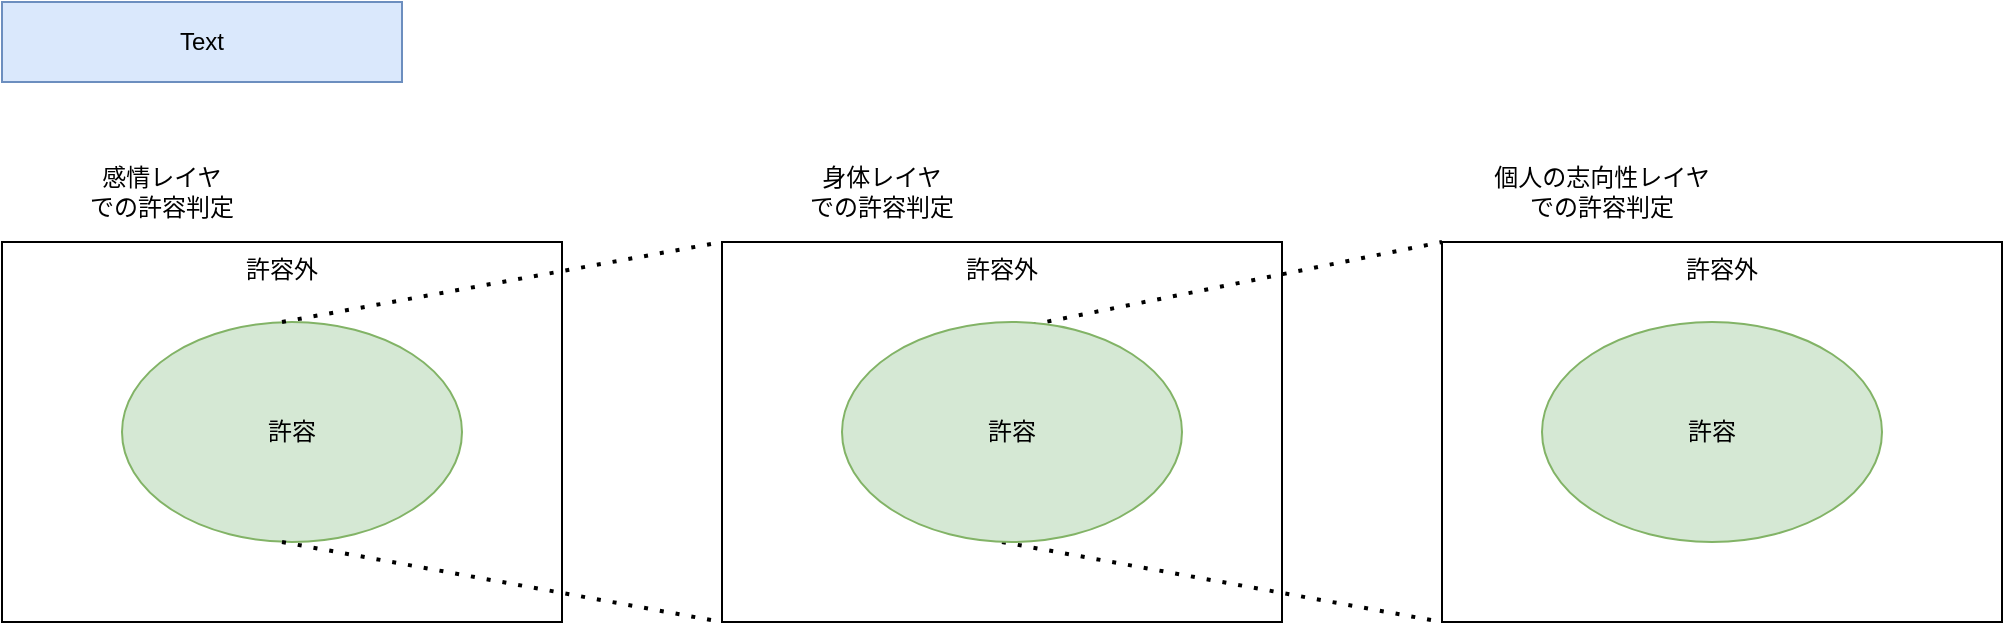 <mxfile version="27.1.4">
  <diagram name="ページ1" id="3Q4YgSCjKWb4eLk2HaWH">
    <mxGraphModel dx="1058" dy="679" grid="1" gridSize="10" guides="1" tooltips="1" connect="1" arrows="1" fold="1" page="1" pageScale="1" pageWidth="1654" pageHeight="1169" math="0" shadow="0">
      <root>
        <mxCell id="0" />
        <mxCell id="1" parent="0" />
        <mxCell id="2yLRccC5nPOCRXNgj-S9-1" value="Text" style="text;html=1;align=center;verticalAlign=middle;whiteSpace=wrap;rounded=0;fillColor=#dae8fc;strokeColor=#6c8ebf;" vertex="1" parent="1">
          <mxGeometry x="40" y="40" width="200" height="40" as="geometry" />
        </mxCell>
        <mxCell id="2yLRccC5nPOCRXNgj-S9-3" value="許容外" style="rounded=0;whiteSpace=wrap;html=1;labelPosition=center;verticalLabelPosition=middle;align=center;verticalAlign=top;" vertex="1" parent="1">
          <mxGeometry x="40" y="160" width="280" height="190" as="geometry" />
        </mxCell>
        <mxCell id="2yLRccC5nPOCRXNgj-S9-5" value="許容" style="ellipse;whiteSpace=wrap;html=1;fillColor=#d5e8d4;strokeColor=#82b366;" vertex="1" parent="1">
          <mxGeometry x="100" y="200" width="170" height="110" as="geometry" />
        </mxCell>
        <mxCell id="2yLRccC5nPOCRXNgj-S9-7" value="許容外" style="rounded=0;whiteSpace=wrap;html=1;labelPosition=center;verticalLabelPosition=middle;align=center;verticalAlign=top;" vertex="1" parent="1">
          <mxGeometry x="400" y="160" width="280" height="190" as="geometry" />
        </mxCell>
        <mxCell id="2yLRccC5nPOCRXNgj-S9-10" value="" style="endArrow=none;dashed=1;html=1;dashPattern=1 3;strokeWidth=2;rounded=0;exitX=0.5;exitY=0;exitDx=0;exitDy=0;entryX=0;entryY=0;entryDx=0;entryDy=0;" edge="1" parent="1" target="2yLRccC5nPOCRXNgj-S9-7">
          <mxGeometry width="50" height="50" relative="1" as="geometry">
            <mxPoint x="180" y="200.0" as="sourcePoint" />
            <mxPoint x="510" y="370" as="targetPoint" />
          </mxGeometry>
        </mxCell>
        <mxCell id="2yLRccC5nPOCRXNgj-S9-11" value="" style="endArrow=none;dashed=1;html=1;dashPattern=1 3;strokeWidth=2;rounded=0;exitX=0.5;exitY=1;exitDx=0;exitDy=0;entryX=0;entryY=1;entryDx=0;entryDy=0;" edge="1" parent="1" target="2yLRccC5nPOCRXNgj-S9-7">
          <mxGeometry width="50" height="50" relative="1" as="geometry">
            <mxPoint x="180" y="310.0" as="sourcePoint" />
            <mxPoint x="540" y="410" as="targetPoint" />
          </mxGeometry>
        </mxCell>
        <mxCell id="2yLRccC5nPOCRXNgj-S9-12" value="感情レイヤ&lt;div&gt;での許容判定&lt;/div&gt;" style="text;html=1;align=center;verticalAlign=middle;whiteSpace=wrap;rounded=0;" vertex="1" parent="1">
          <mxGeometry x="40" y="120" width="160" height="30" as="geometry" />
        </mxCell>
        <mxCell id="2yLRccC5nPOCRXNgj-S9-13" value="身体レイヤ&lt;div&gt;での許容判定&lt;/div&gt;" style="text;html=1;align=center;verticalAlign=middle;whiteSpace=wrap;rounded=0;" vertex="1" parent="1">
          <mxGeometry x="400" y="120" width="160" height="30" as="geometry" />
        </mxCell>
        <mxCell id="2yLRccC5nPOCRXNgj-S9-14" value="許容外" style="rounded=0;whiteSpace=wrap;html=1;labelPosition=center;verticalLabelPosition=middle;align=center;verticalAlign=top;" vertex="1" parent="1">
          <mxGeometry x="760" y="160" width="280" height="190" as="geometry" />
        </mxCell>
        <mxCell id="2yLRccC5nPOCRXNgj-S9-17" value="個人の志向性レイヤ&lt;div&gt;での許容判定&lt;/div&gt;" style="text;html=1;align=center;verticalAlign=middle;whiteSpace=wrap;rounded=0;" vertex="1" parent="1">
          <mxGeometry x="760" y="120" width="160" height="30" as="geometry" />
        </mxCell>
        <mxCell id="2yLRccC5nPOCRXNgj-S9-18" value="" style="endArrow=none;dashed=1;html=1;dashPattern=1 3;strokeWidth=2;rounded=0;exitX=0.539;exitY=0.027;exitDx=0;exitDy=0;entryX=0;entryY=0;entryDx=0;entryDy=0;exitPerimeter=0;" edge="1" parent="1" target="2yLRccC5nPOCRXNgj-S9-14">
          <mxGeometry width="50" height="50" relative="1" as="geometry">
            <mxPoint x="547.02" y="202.97" as="sourcePoint" />
            <mxPoint x="750" y="420" as="targetPoint" />
          </mxGeometry>
        </mxCell>
        <mxCell id="2yLRccC5nPOCRXNgj-S9-19" value="" style="endArrow=none;dashed=1;html=1;dashPattern=1 3;strokeWidth=2;rounded=0;exitX=0.5;exitY=1;exitDx=0;exitDy=0;entryX=0;entryY=1;entryDx=0;entryDy=0;" edge="1" parent="1" target="2yLRccC5nPOCRXNgj-S9-14">
          <mxGeometry width="50" height="50" relative="1" as="geometry">
            <mxPoint x="540" y="310" as="sourcePoint" />
            <mxPoint x="750" y="350" as="targetPoint" />
          </mxGeometry>
        </mxCell>
        <mxCell id="2yLRccC5nPOCRXNgj-S9-20" value="許容" style="ellipse;whiteSpace=wrap;html=1;fillColor=#d5e8d4;strokeColor=#82b366;" vertex="1" parent="1">
          <mxGeometry x="460" y="200" width="170" height="110" as="geometry" />
        </mxCell>
        <mxCell id="2yLRccC5nPOCRXNgj-S9-21" value="許容" style="ellipse;whiteSpace=wrap;html=1;fillColor=#d5e8d4;strokeColor=#82b366;" vertex="1" parent="1">
          <mxGeometry x="810" y="200" width="170" height="110" as="geometry" />
        </mxCell>
      </root>
    </mxGraphModel>
  </diagram>
</mxfile>

